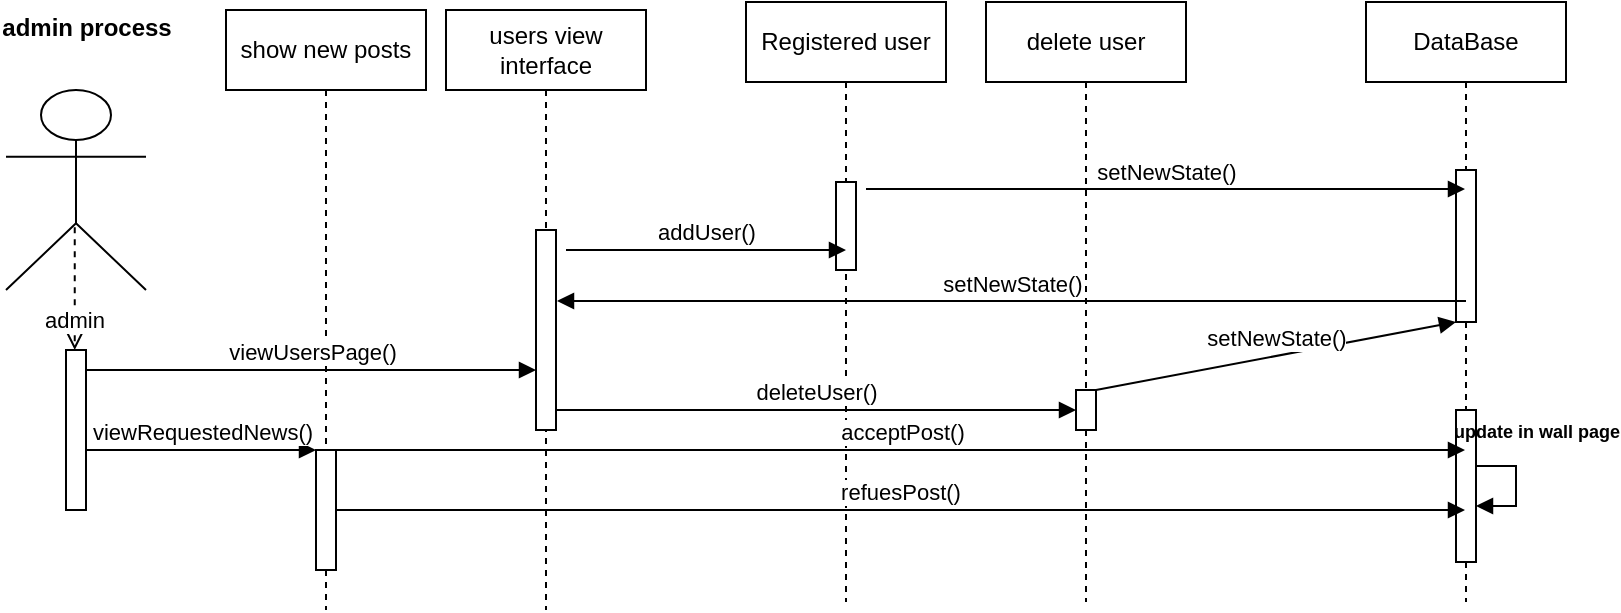 <mxfile version="22.1.2" type="device">
  <diagram name="Page-1" id="2YBvvXClWsGukQMizWep">
    <mxGraphModel dx="1036" dy="606" grid="1" gridSize="10" guides="1" tooltips="1" connect="1" arrows="1" fold="1" page="1" pageScale="1" pageWidth="850" pageHeight="1100" math="0" shadow="0">
      <root>
        <mxCell id="0" />
        <mxCell id="1" parent="0" />
        <mxCell id="s3ShQKMiqehuUD6H-XT6-1" value="Registered user" style="shape=umlLifeline;perimeter=lifelinePerimeter;whiteSpace=wrap;html=1;container=0;dropTarget=0;collapsible=0;recursiveResize=0;outlineConnect=0;portConstraint=eastwest;newEdgeStyle={&quot;edgeStyle&quot;:&quot;elbowEdgeStyle&quot;,&quot;elbow&quot;:&quot;vertical&quot;,&quot;curved&quot;:0,&quot;rounded&quot;:0};" parent="1" vertex="1">
          <mxGeometry x="390" y="56" width="100" height="300" as="geometry" />
        </mxCell>
        <mxCell id="s3ShQKMiqehuUD6H-XT6-2" value="" style="html=1;points=[];perimeter=orthogonalPerimeter;outlineConnect=0;targetShapes=umlLifeline;portConstraint=eastwest;newEdgeStyle={&quot;edgeStyle&quot;:&quot;elbowEdgeStyle&quot;,&quot;elbow&quot;:&quot;vertical&quot;,&quot;curved&quot;:0,&quot;rounded&quot;:0};" parent="s3ShQKMiqehuUD6H-XT6-1" vertex="1">
          <mxGeometry x="45" y="90" width="10" height="44" as="geometry" />
        </mxCell>
        <mxCell id="s3ShQKMiqehuUD6H-XT6-3" value="user" style="shape=umlActor;verticalLabelPosition=bottom;verticalAlign=top;html=1;" parent="1" vertex="1">
          <mxGeometry x="20" y="100" width="70" height="100" as="geometry" />
        </mxCell>
        <mxCell id="s3ShQKMiqehuUD6H-XT6-4" value="users view interface" style="shape=umlLifeline;perimeter=lifelinePerimeter;whiteSpace=wrap;html=1;container=0;dropTarget=0;collapsible=0;recursiveResize=0;outlineConnect=0;portConstraint=eastwest;newEdgeStyle={&quot;edgeStyle&quot;:&quot;elbowEdgeStyle&quot;,&quot;elbow&quot;:&quot;vertical&quot;,&quot;curved&quot;:0,&quot;rounded&quot;:0};" parent="1" vertex="1">
          <mxGeometry x="240" y="60" width="100" height="300" as="geometry" />
        </mxCell>
        <mxCell id="s3ShQKMiqehuUD6H-XT6-5" value="" style="html=1;points=[];perimeter=orthogonalPerimeter;outlineConnect=0;targetShapes=umlLifeline;portConstraint=eastwest;newEdgeStyle={&quot;edgeStyle&quot;:&quot;elbowEdgeStyle&quot;,&quot;elbow&quot;:&quot;vertical&quot;,&quot;curved&quot;:0,&quot;rounded&quot;:0};" parent="s3ShQKMiqehuUD6H-XT6-4" vertex="1">
          <mxGeometry x="45" y="110" width="10" height="100" as="geometry" />
        </mxCell>
        <mxCell id="s3ShQKMiqehuUD6H-XT6-6" value="DataBase" style="shape=umlLifeline;perimeter=lifelinePerimeter;whiteSpace=wrap;html=1;container=0;dropTarget=0;collapsible=0;recursiveResize=0;outlineConnect=0;portConstraint=eastwest;newEdgeStyle={&quot;edgeStyle&quot;:&quot;elbowEdgeStyle&quot;,&quot;elbow&quot;:&quot;vertical&quot;,&quot;curved&quot;:0,&quot;rounded&quot;:0};" parent="1" vertex="1">
          <mxGeometry x="700" y="56" width="100" height="300" as="geometry" />
        </mxCell>
        <mxCell id="s3ShQKMiqehuUD6H-XT6-7" value="" style="html=1;points=[];perimeter=orthogonalPerimeter;outlineConnect=0;targetShapes=umlLifeline;portConstraint=eastwest;newEdgeStyle={&quot;edgeStyle&quot;:&quot;elbowEdgeStyle&quot;,&quot;elbow&quot;:&quot;vertical&quot;,&quot;curved&quot;:0,&quot;rounded&quot;:0};" parent="s3ShQKMiqehuUD6H-XT6-6" vertex="1">
          <mxGeometry x="45" y="84" width="10" height="76" as="geometry" />
        </mxCell>
        <mxCell id="s3ShQKMiqehuUD6H-XT6-26" value="" style="html=1;points=[];perimeter=orthogonalPerimeter;outlineConnect=0;targetShapes=umlLifeline;portConstraint=eastwest;newEdgeStyle={&quot;edgeStyle&quot;:&quot;elbowEdgeStyle&quot;,&quot;elbow&quot;:&quot;vertical&quot;,&quot;curved&quot;:0,&quot;rounded&quot;:0};" parent="s3ShQKMiqehuUD6H-XT6-6" vertex="1">
          <mxGeometry x="45" y="204" width="10" height="76" as="geometry" />
        </mxCell>
        <mxCell id="s3ShQKMiqehuUD6H-XT6-39" value="" style="html=1;verticalAlign=bottom;endArrow=block;curved=0;rounded=0;" parent="s3ShQKMiqehuUD6H-XT6-6" source="s3ShQKMiqehuUD6H-XT6-26" target="s3ShQKMiqehuUD6H-XT6-26" edge="1">
          <mxGeometry x="-0.001" width="80" relative="1" as="geometry">
            <mxPoint x="-470" y="404" as="sourcePoint" />
            <mxPoint x="95" y="404" as="targetPoint" />
            <mxPoint as="offset" />
          </mxGeometry>
        </mxCell>
        <mxCell id="s3ShQKMiqehuUD6H-XT6-9" value="" style="html=1;points=[[0,0,0,0,5],[0,1,0,0,-5],[1,0,0,0,5],[1,1,0,0,-5]];perimeter=orthogonalPerimeter;outlineConnect=0;targetShapes=umlLifeline;portConstraint=eastwest;newEdgeStyle={&quot;curved&quot;:0,&quot;rounded&quot;:0};" parent="1" vertex="1">
          <mxGeometry x="50" y="230" width="10" height="80" as="geometry" />
        </mxCell>
        <mxCell id="s3ShQKMiqehuUD6H-XT6-10" value="" style="endArrow=open;endSize=12;dashed=1;html=1;rounded=0;exitX=0.491;exitY=0.686;exitDx=0;exitDy=0;exitPerimeter=0;" parent="1" source="s3ShQKMiqehuUD6H-XT6-3" target="s3ShQKMiqehuUD6H-XT6-9" edge="1">
          <mxGeometry width="160" relative="1" as="geometry">
            <mxPoint x="340" y="310" as="sourcePoint" />
            <mxPoint x="500" y="310" as="targetPoint" />
          </mxGeometry>
        </mxCell>
        <mxCell id="s3ShQKMiqehuUD6H-XT6-18" value="admin" style="edgeLabel;html=1;align=center;verticalAlign=middle;resizable=0;points=[];" parent="s3ShQKMiqehuUD6H-XT6-10" vertex="1" connectable="0">
          <mxGeometry x="0.518" y="-1" relative="1" as="geometry">
            <mxPoint as="offset" />
          </mxGeometry>
        </mxCell>
        <mxCell id="s3ShQKMiqehuUD6H-XT6-16" value="admin process" style="text;align=center;fontStyle=1;verticalAlign=middle;spacingLeft=3;spacingRight=3;strokeColor=none;rotatable=0;points=[[0,0.5],[1,0.5]];portConstraint=eastwest;html=1;" parent="1" vertex="1">
          <mxGeometry x="20" y="56" width="80" height="26" as="geometry" />
        </mxCell>
        <mxCell id="s3ShQKMiqehuUD6H-XT6-19" value="addUser()" style="html=1;verticalAlign=bottom;endArrow=block;curved=0;rounded=0;" parent="1" edge="1">
          <mxGeometry width="80" relative="1" as="geometry">
            <mxPoint x="300" y="180" as="sourcePoint" />
            <mxPoint x="440" y="180" as="targetPoint" />
          </mxGeometry>
        </mxCell>
        <mxCell id="s3ShQKMiqehuUD6H-XT6-21" value="delete user" style="shape=umlLifeline;perimeter=lifelinePerimeter;whiteSpace=wrap;html=1;container=0;dropTarget=0;collapsible=0;recursiveResize=0;outlineConnect=0;portConstraint=eastwest;newEdgeStyle={&quot;edgeStyle&quot;:&quot;elbowEdgeStyle&quot;,&quot;elbow&quot;:&quot;vertical&quot;,&quot;curved&quot;:0,&quot;rounded&quot;:0};" parent="1" vertex="1">
          <mxGeometry x="510" y="56" width="100" height="300" as="geometry" />
        </mxCell>
        <mxCell id="s3ShQKMiqehuUD6H-XT6-22" value="" style="html=1;points=[];perimeter=orthogonalPerimeter;outlineConnect=0;targetShapes=umlLifeline;portConstraint=eastwest;newEdgeStyle={&quot;edgeStyle&quot;:&quot;elbowEdgeStyle&quot;,&quot;elbow&quot;:&quot;vertical&quot;,&quot;curved&quot;:0,&quot;rounded&quot;:0};" parent="s3ShQKMiqehuUD6H-XT6-21" vertex="1">
          <mxGeometry x="45" y="194" width="10" height="20" as="geometry" />
        </mxCell>
        <mxCell id="s3ShQKMiqehuUD6H-XT6-23" value="deleteUser()" style="html=1;verticalAlign=bottom;endArrow=block;curved=0;rounded=0;" parent="1" edge="1">
          <mxGeometry width="80" relative="1" as="geometry">
            <mxPoint x="295" y="260" as="sourcePoint" />
            <mxPoint x="555" y="260" as="targetPoint" />
          </mxGeometry>
        </mxCell>
        <mxCell id="s3ShQKMiqehuUD6H-XT6-24" value="setNewState()" style="html=1;verticalAlign=bottom;endArrow=block;curved=0;rounded=0;" parent="1" edge="1">
          <mxGeometry width="80" relative="1" as="geometry">
            <mxPoint x="450" y="149.5" as="sourcePoint" />
            <mxPoint x="749.5" y="149.5" as="targetPoint" />
          </mxGeometry>
        </mxCell>
        <mxCell id="s3ShQKMiqehuUD6H-XT6-25" value="setNewState()" style="html=1;verticalAlign=bottom;endArrow=block;curved=0;rounded=0;" parent="1" edge="1">
          <mxGeometry width="80" relative="1" as="geometry">
            <mxPoint x="750" y="205.5" as="sourcePoint" />
            <mxPoint x="295.5" y="205.5" as="targetPoint" />
            <Array as="points">
              <mxPoint x="620.5" y="205.5" />
            </Array>
          </mxGeometry>
        </mxCell>
        <mxCell id="s3ShQKMiqehuUD6H-XT6-27" value="setNewState()" style="html=1;verticalAlign=bottom;endArrow=block;curved=0;rounded=0;" parent="1" source="s3ShQKMiqehuUD6H-XT6-22" target="s3ShQKMiqehuUD6H-XT6-7" edge="1">
          <mxGeometry width="80" relative="1" as="geometry">
            <mxPoint x="590" y="360" as="sourcePoint" />
            <mxPoint x="889.5" y="360" as="targetPoint" />
          </mxGeometry>
        </mxCell>
        <mxCell id="s3ShQKMiqehuUD6H-XT6-30" value="show new posts" style="shape=umlLifeline;perimeter=lifelinePerimeter;whiteSpace=wrap;html=1;container=0;dropTarget=0;collapsible=0;recursiveResize=0;outlineConnect=0;portConstraint=eastwest;newEdgeStyle={&quot;edgeStyle&quot;:&quot;elbowEdgeStyle&quot;,&quot;elbow&quot;:&quot;vertical&quot;,&quot;curved&quot;:0,&quot;rounded&quot;:0};" parent="1" vertex="1">
          <mxGeometry x="130" y="60" width="100" height="300" as="geometry" />
        </mxCell>
        <mxCell id="s3ShQKMiqehuUD6H-XT6-31" value="" style="html=1;points=[];perimeter=orthogonalPerimeter;outlineConnect=0;targetShapes=umlLifeline;portConstraint=eastwest;newEdgeStyle={&quot;edgeStyle&quot;:&quot;elbowEdgeStyle&quot;,&quot;elbow&quot;:&quot;vertical&quot;,&quot;curved&quot;:0,&quot;rounded&quot;:0};" parent="s3ShQKMiqehuUD6H-XT6-30" vertex="1">
          <mxGeometry x="45" y="220" width="10" height="60" as="geometry" />
        </mxCell>
        <mxCell id="s3ShQKMiqehuUD6H-XT6-34" value="viewUsersPage()" style="html=1;verticalAlign=bottom;endArrow=block;curved=0;rounded=0;exitX=1;exitY=0;exitDx=0;exitDy=5;exitPerimeter=0;" parent="1" edge="1">
          <mxGeometry width="80" relative="1" as="geometry">
            <mxPoint x="60" y="240" as="sourcePoint" />
            <mxPoint x="285" y="240" as="targetPoint" />
          </mxGeometry>
        </mxCell>
        <mxCell id="s3ShQKMiqehuUD6H-XT6-35" value="viewRequestedNews()" style="html=1;verticalAlign=bottom;endArrow=block;curved=0;rounded=0;" parent="1" source="s3ShQKMiqehuUD6H-XT6-9" target="s3ShQKMiqehuUD6H-XT6-31" edge="1">
          <mxGeometry width="80" relative="1" as="geometry">
            <mxPoint x="40" y="355" as="sourcePoint" />
            <mxPoint x="159.5" y="355" as="targetPoint" />
          </mxGeometry>
        </mxCell>
        <mxCell id="s3ShQKMiqehuUD6H-XT6-36" value="acceptPost()" style="html=1;verticalAlign=bottom;endArrow=block;curved=0;rounded=0;" parent="1" edge="1">
          <mxGeometry width="80" relative="1" as="geometry">
            <mxPoint x="185" y="280" as="sourcePoint" />
            <mxPoint x="749.5" y="280" as="targetPoint" />
          </mxGeometry>
        </mxCell>
        <mxCell id="s3ShQKMiqehuUD6H-XT6-38" value="refuesPost()" style="html=1;verticalAlign=bottom;endArrow=block;curved=0;rounded=0;" parent="1" source="s3ShQKMiqehuUD6H-XT6-31" target="s3ShQKMiqehuUD6H-XT6-6" edge="1">
          <mxGeometry x="-0.001" width="80" relative="1" as="geometry">
            <mxPoint x="170" y="390" as="sourcePoint" />
            <mxPoint x="730" y="390" as="targetPoint" />
            <mxPoint as="offset" />
          </mxGeometry>
        </mxCell>
        <mxCell id="s3ShQKMiqehuUD6H-XT6-40" value="&lt;font style=&quot;font-size: 9px;&quot;&gt;update in wall page&lt;/font&gt;" style="text;align=center;fontStyle=1;verticalAlign=middle;spacingLeft=3;spacingRight=3;strokeColor=none;rotatable=0;points=[[0,0.5],[1,0.5]];portConstraint=eastwest;html=1;" parent="1" vertex="1">
          <mxGeometry x="750" y="257" width="70" height="26" as="geometry" />
        </mxCell>
      </root>
    </mxGraphModel>
  </diagram>
</mxfile>
